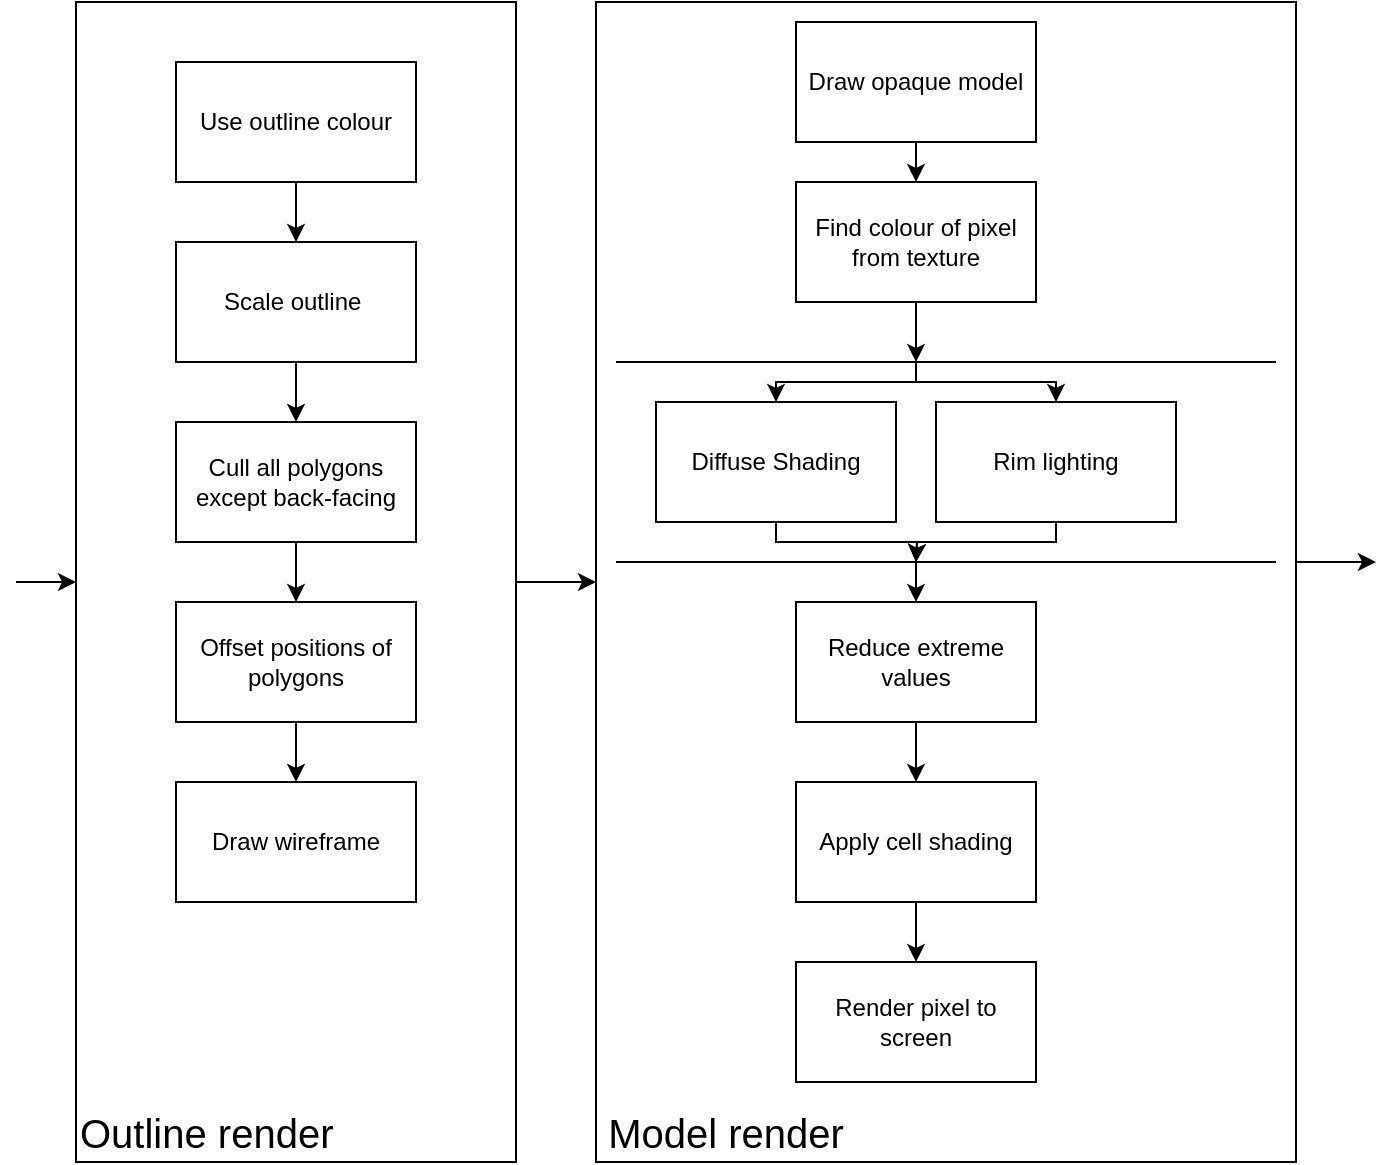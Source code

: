 <mxfile version="17.2.4" type="device"><diagram id="ldVdezL5JveFAJxmwIcG" name="Page-1"><mxGraphModel dx="1381" dy="764" grid="1" gridSize="10" guides="1" tooltips="1" connect="1" arrows="1" fold="1" page="1" pageScale="1" pageWidth="850" pageHeight="1100" math="0" shadow="0"><root><mxCell id="0"/><mxCell id="1" parent="0"/><mxCell id="dkGiMnjv9_w9_bLy-jvS-13" value="" style="rounded=0;whiteSpace=wrap;html=1;fillColor=none;" parent="1" vertex="1"><mxGeometry x="110" y="30" width="220" height="580" as="geometry"/></mxCell><mxCell id="dkGiMnjv9_w9_bLy-jvS-21" value="" style="rounded=0;whiteSpace=wrap;html=1;fillColor=none;" parent="1" vertex="1"><mxGeometry x="370" y="30" width="350" height="580" as="geometry"/></mxCell><mxCell id="dkGiMnjv9_w9_bLy-jvS-1" value="Use outline colour" style="rounded=0;whiteSpace=wrap;html=1;" parent="1" vertex="1"><mxGeometry x="160" y="60" width="120" height="60" as="geometry"/></mxCell><mxCell id="dkGiMnjv9_w9_bLy-jvS-2" value="Draw wireframe" style="rounded=0;whiteSpace=wrap;html=1;" parent="1" vertex="1"><mxGeometry x="160" y="420" width="120" height="60" as="geometry"/></mxCell><mxCell id="dkGiMnjv9_w9_bLy-jvS-3" value="Scale outline&amp;nbsp;" style="rounded=0;whiteSpace=wrap;html=1;" parent="1" vertex="1"><mxGeometry x="160" y="150" width="120" height="60" as="geometry"/></mxCell><mxCell id="dkGiMnjv9_w9_bLy-jvS-4" value="Offset positions of polygons" style="rounded=0;whiteSpace=wrap;html=1;" parent="1" vertex="1"><mxGeometry x="160" y="330" width="120" height="60" as="geometry"/></mxCell><mxCell id="dkGiMnjv9_w9_bLy-jvS-5" value="Cull all polygons except back-facing" style="rounded=0;whiteSpace=wrap;html=1;" parent="1" vertex="1"><mxGeometry x="160" y="240" width="120" height="60" as="geometry"/></mxCell><mxCell id="dkGiMnjv9_w9_bLy-jvS-6" value="Find colour of pixel from texture" style="rounded=0;whiteSpace=wrap;html=1;" parent="1" vertex="1"><mxGeometry x="470" y="120" width="120" height="60" as="geometry"/></mxCell><mxCell id="dkGiMnjv9_w9_bLy-jvS-7" value="" style="endArrow=none;html=1;rounded=0;" parent="1" edge="1"><mxGeometry width="50" height="50" relative="1" as="geometry"><mxPoint x="380" y="210" as="sourcePoint"/><mxPoint x="710" y="210" as="targetPoint"/></mxGeometry></mxCell><mxCell id="dkGiMnjv9_w9_bLy-jvS-8" value="Diffuse Shading" style="rounded=0;whiteSpace=wrap;html=1;" parent="1" vertex="1"><mxGeometry x="400" y="230" width="120" height="60" as="geometry"/></mxCell><mxCell id="dkGiMnjv9_w9_bLy-jvS-9" value="Rim lighting" style="rounded=0;whiteSpace=wrap;html=1;" parent="1" vertex="1"><mxGeometry x="540" y="230" width="120" height="60" as="geometry"/></mxCell><mxCell id="dkGiMnjv9_w9_bLy-jvS-10" value="" style="endArrow=none;html=1;rounded=0;" parent="1" edge="1"><mxGeometry width="50" height="50" relative="1" as="geometry"><mxPoint x="380" y="310" as="sourcePoint"/><mxPoint x="710" y="310" as="targetPoint"/></mxGeometry></mxCell><mxCell id="dkGiMnjv9_w9_bLy-jvS-11" value="Reduce extreme values" style="rounded=0;whiteSpace=wrap;html=1;" parent="1" vertex="1"><mxGeometry x="470" y="330" width="120" height="60" as="geometry"/></mxCell><mxCell id="dkGiMnjv9_w9_bLy-jvS-12" value="Apply cell shading" style="rounded=0;whiteSpace=wrap;html=1;" parent="1" vertex="1"><mxGeometry x="470" y="420" width="120" height="60" as="geometry"/></mxCell><mxCell id="dkGiMnjv9_w9_bLy-jvS-14" value="Draw opaque model" style="rounded=0;whiteSpace=wrap;html=1;fillColor=default;" parent="1" vertex="1"><mxGeometry x="470" y="40" width="120" height="60" as="geometry"/></mxCell><mxCell id="dkGiMnjv9_w9_bLy-jvS-15" value="" style="endArrow=classic;html=1;rounded=0;exitX=0.5;exitY=1;exitDx=0;exitDy=0;entryX=0.5;entryY=0;entryDx=0;entryDy=0;" parent="1" source="dkGiMnjv9_w9_bLy-jvS-14" target="dkGiMnjv9_w9_bLy-jvS-6" edge="1"><mxGeometry width="50" height="50" relative="1" as="geometry"><mxPoint x="680" y="180" as="sourcePoint"/><mxPoint x="730" y="130" as="targetPoint"/></mxGeometry></mxCell><mxCell id="dkGiMnjv9_w9_bLy-jvS-16" value="" style="endArrow=classic;html=1;rounded=0;exitX=0.5;exitY=1;exitDx=0;exitDy=0;" parent="1" source="dkGiMnjv9_w9_bLy-jvS-6" edge="1"><mxGeometry width="50" height="50" relative="1" as="geometry"><mxPoint x="660" y="170" as="sourcePoint"/><mxPoint x="530" y="210" as="targetPoint"/></mxGeometry></mxCell><mxCell id="dkGiMnjv9_w9_bLy-jvS-17" value="" style="endArrow=classic;html=1;rounded=0;entryX=0.5;entryY=0;entryDx=0;entryDy=0;" parent="1" target="dkGiMnjv9_w9_bLy-jvS-11" edge="1"><mxGeometry width="50" height="50" relative="1" as="geometry"><mxPoint x="530" y="310" as="sourcePoint"/><mxPoint x="820" y="340" as="targetPoint"/></mxGeometry></mxCell><mxCell id="dkGiMnjv9_w9_bLy-jvS-18" value="" style="endArrow=classic;html=1;rounded=0;exitX=0.5;exitY=1;exitDx=0;exitDy=0;entryX=0.5;entryY=0;entryDx=0;entryDy=0;" parent="1" source="dkGiMnjv9_w9_bLy-jvS-11" target="dkGiMnjv9_w9_bLy-jvS-12" edge="1"><mxGeometry width="50" height="50" relative="1" as="geometry"><mxPoint x="740" y="380" as="sourcePoint"/><mxPoint x="790" y="330" as="targetPoint"/></mxGeometry></mxCell><mxCell id="dkGiMnjv9_w9_bLy-jvS-19" value="Render pixel to screen" style="rounded=0;whiteSpace=wrap;html=1;fillColor=default;" parent="1" vertex="1"><mxGeometry x="470" y="510" width="120" height="60" as="geometry"/></mxCell><mxCell id="dkGiMnjv9_w9_bLy-jvS-20" value="" style="endArrow=classic;html=1;rounded=0;exitX=0.5;exitY=1;exitDx=0;exitDy=0;entryX=0.5;entryY=0;entryDx=0;entryDy=0;" parent="1" source="dkGiMnjv9_w9_bLy-jvS-12" target="dkGiMnjv9_w9_bLy-jvS-19" edge="1"><mxGeometry width="50" height="50" relative="1" as="geometry"><mxPoint x="690" y="530" as="sourcePoint"/><mxPoint x="740" y="480" as="targetPoint"/></mxGeometry></mxCell><mxCell id="dkGiMnjv9_w9_bLy-jvS-22" value="Outline render" style="text;html=1;strokeColor=none;fillColor=none;align=left;verticalAlign=bottom;whiteSpace=wrap;rounded=0;fontSize=20;labelPosition=center;verticalLabelPosition=middle;" parent="1" vertex="1"><mxGeometry x="110" y="560" width="180" height="50" as="geometry"/></mxCell><mxCell id="TXpHD1Bfiy5hQ34GFPNR-1" value="" style="endArrow=classic;html=1;rounded=0;entryX=0.5;entryY=0;entryDx=0;entryDy=0;edgeStyle=orthogonalEdgeStyle;" edge="1" parent="1" target="dkGiMnjv9_w9_bLy-jvS-8"><mxGeometry width="50" height="50" relative="1" as="geometry"><mxPoint x="530" y="210" as="sourcePoint"/><mxPoint x="580" y="230" as="targetPoint"/><Array as="points"><mxPoint x="530" y="220"/><mxPoint x="460" y="220"/></Array></mxGeometry></mxCell><mxCell id="TXpHD1Bfiy5hQ34GFPNR-2" value="" style="endArrow=classic;html=1;rounded=0;entryX=0.5;entryY=0;entryDx=0;entryDy=0;edgeStyle=orthogonalEdgeStyle;" edge="1" parent="1" target="dkGiMnjv9_w9_bLy-jvS-9"><mxGeometry width="50" height="50" relative="1" as="geometry"><mxPoint x="530" y="210" as="sourcePoint"/><mxPoint x="670" y="340" as="targetPoint"/><Array as="points"><mxPoint x="530" y="220"/><mxPoint x="600" y="220"/></Array></mxGeometry></mxCell><mxCell id="TXpHD1Bfiy5hQ34GFPNR-3" value="" style="endArrow=classic;html=1;rounded=0;exitX=0.5;exitY=1;exitDx=0;exitDy=0;edgeStyle=orthogonalEdgeStyle;" edge="1" parent="1" source="dkGiMnjv9_w9_bLy-jvS-8"><mxGeometry width="50" height="50" relative="1" as="geometry"><mxPoint x="400" y="470" as="sourcePoint"/><mxPoint x="530" y="310" as="targetPoint"/></mxGeometry></mxCell><mxCell id="TXpHD1Bfiy5hQ34GFPNR-4" value="" style="endArrow=classic;html=1;rounded=0;exitX=0.5;exitY=1;exitDx=0;exitDy=0;edgeStyle=orthogonalEdgeStyle;" edge="1" parent="1" source="dkGiMnjv9_w9_bLy-jvS-9"><mxGeometry width="50" height="50" relative="1" as="geometry"><mxPoint x="610" y="400" as="sourcePoint"/><mxPoint x="530" y="310" as="targetPoint"/></mxGeometry></mxCell><mxCell id="TXpHD1Bfiy5hQ34GFPNR-5" value="Model render" style="text;html=1;strokeColor=none;fillColor=none;align=center;verticalAlign=middle;whiteSpace=wrap;rounded=0;fontSize=20;" vertex="1" parent="1"><mxGeometry x="370" y="580" width="130" height="30" as="geometry"/></mxCell><mxCell id="TXpHD1Bfiy5hQ34GFPNR-6" value="" style="endArrow=classic;html=1;rounded=0;fontSize=20;exitX=1;exitY=0.5;exitDx=0;exitDy=0;entryX=0;entryY=0.5;entryDx=0;entryDy=0;" edge="1" parent="1" source="dkGiMnjv9_w9_bLy-jvS-13" target="dkGiMnjv9_w9_bLy-jvS-21"><mxGeometry width="50" height="50" relative="1" as="geometry"><mxPoint x="330" y="380" as="sourcePoint"/><mxPoint x="380" y="330" as="targetPoint"/></mxGeometry></mxCell><mxCell id="TXpHD1Bfiy5hQ34GFPNR-7" value="" style="endArrow=classic;html=1;rounded=0;fontSize=20;entryX=0;entryY=0.5;entryDx=0;entryDy=0;" edge="1" parent="1" target="dkGiMnjv9_w9_bLy-jvS-13"><mxGeometry width="50" height="50" relative="1" as="geometry"><mxPoint x="80" y="320" as="sourcePoint"/><mxPoint x="80" y="300" as="targetPoint"/></mxGeometry></mxCell><mxCell id="TXpHD1Bfiy5hQ34GFPNR-8" value="" style="endArrow=classic;html=1;rounded=0;fontSize=20;" edge="1" parent="1"><mxGeometry width="50" height="50" relative="1" as="geometry"><mxPoint x="720" y="310" as="sourcePoint"/><mxPoint x="760" y="310" as="targetPoint"/></mxGeometry></mxCell><mxCell id="TXpHD1Bfiy5hQ34GFPNR-9" value="" style="endArrow=classic;html=1;rounded=0;fontSize=20;exitX=0.5;exitY=1;exitDx=0;exitDy=0;entryX=0.5;entryY=0;entryDx=0;entryDy=0;" edge="1" parent="1" source="dkGiMnjv9_w9_bLy-jvS-4" target="dkGiMnjv9_w9_bLy-jvS-2"><mxGeometry width="50" height="50" relative="1" as="geometry"><mxPoint x="220" y="570" as="sourcePoint"/><mxPoint x="270" y="520" as="targetPoint"/></mxGeometry></mxCell><mxCell id="TXpHD1Bfiy5hQ34GFPNR-10" value="" style="endArrow=classic;html=1;rounded=0;fontSize=20;exitX=0.5;exitY=1;exitDx=0;exitDy=0;entryX=0.5;entryY=0;entryDx=0;entryDy=0;" edge="1" parent="1" source="dkGiMnjv9_w9_bLy-jvS-5" target="dkGiMnjv9_w9_bLy-jvS-4"><mxGeometry width="50" height="50" relative="1" as="geometry"><mxPoint x="90" y="490" as="sourcePoint"/><mxPoint x="140" y="440" as="targetPoint"/></mxGeometry></mxCell><mxCell id="TXpHD1Bfiy5hQ34GFPNR-11" value="" style="endArrow=classic;html=1;rounded=0;fontSize=20;exitX=0.5;exitY=1;exitDx=0;exitDy=0;entryX=0.5;entryY=0;entryDx=0;entryDy=0;" edge="1" parent="1" source="dkGiMnjv9_w9_bLy-jvS-1" target="dkGiMnjv9_w9_bLy-jvS-3"><mxGeometry width="50" height="50" relative="1" as="geometry"><mxPoint x="150" y="180" as="sourcePoint"/><mxPoint x="200" y="130" as="targetPoint"/></mxGeometry></mxCell><mxCell id="TXpHD1Bfiy5hQ34GFPNR-12" value="" style="endArrow=classic;html=1;rounded=0;fontSize=20;exitX=0.5;exitY=1;exitDx=0;exitDy=0;entryX=0.5;entryY=0;entryDx=0;entryDy=0;" edge="1" parent="1" source="dkGiMnjv9_w9_bLy-jvS-3" target="dkGiMnjv9_w9_bLy-jvS-5"><mxGeometry width="50" height="50" relative="1" as="geometry"><mxPoint x="120" y="250" as="sourcePoint"/><mxPoint x="170" y="200" as="targetPoint"/></mxGeometry></mxCell></root></mxGraphModel></diagram></mxfile>